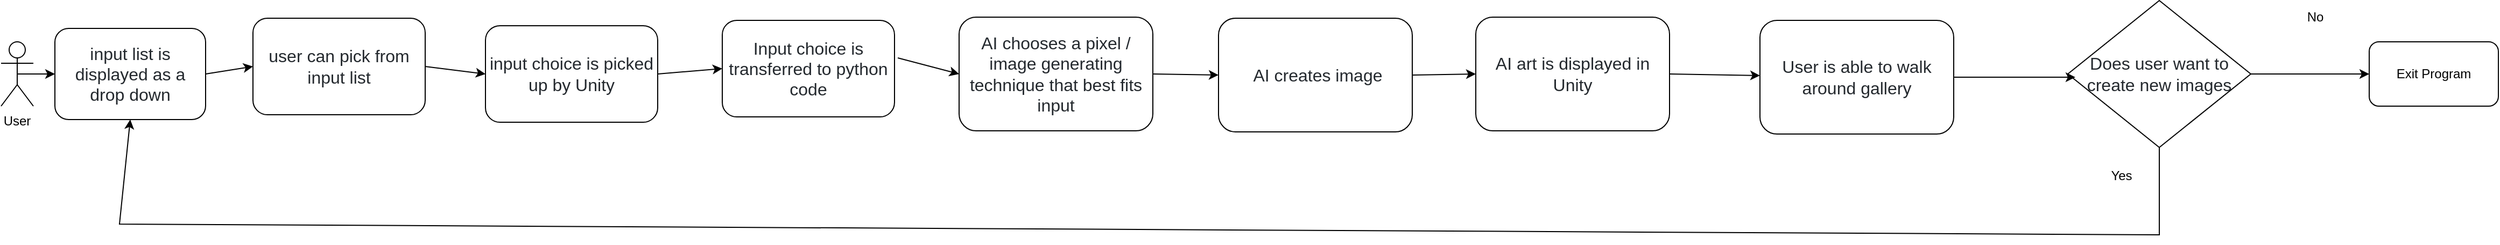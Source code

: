 <mxfile version="20.3.0" type="device"><diagram id="C5RBs43oDa-KdzZeNtuy" name="Page-1"><mxGraphModel dx="1706" dy="952" grid="1" gridSize="10" guides="1" tooltips="1" connect="1" arrows="1" fold="1" page="1" pageScale="1" pageWidth="827" pageHeight="1169" math="0" shadow="0"><root><mxCell id="WIyWlLk6GJQsqaUBKTNV-0"/><mxCell id="WIyWlLk6GJQsqaUBKTNV-1" parent="WIyWlLk6GJQsqaUBKTNV-0"/><mxCell id="B8NWNGm2eGzO9SJ4kYKH-9" style="edgeStyle=orthogonalEdgeStyle;rounded=0;orthogonalLoop=1;jettySize=auto;html=1;exitX=0.5;exitY=0.5;exitDx=0;exitDy=0;exitPerimeter=0;" edge="1" parent="WIyWlLk6GJQsqaUBKTNV-1" source="B8NWNGm2eGzO9SJ4kYKH-10" target="B8NWNGm2eGzO9SJ4kYKH-12"><mxGeometry relative="1" as="geometry"><mxPoint x="80" y="80" as="targetPoint"/></mxGeometry></mxCell><mxCell id="B8NWNGm2eGzO9SJ4kYKH-10" value="Actor" style="shape=umlActor;verticalLabelPosition=bottom;verticalAlign=top;html=1;outlineConnect=0;" vertex="1" parent="WIyWlLk6GJQsqaUBKTNV-1"><mxGeometry x="20" y="50" width="30" height="60" as="geometry"/></mxCell><mxCell id="B8NWNGm2eGzO9SJ4kYKH-11" value="User" style="text;html=1;align=center;verticalAlign=middle;whiteSpace=wrap;rounded=0;fillColor=#FFFFFF;" vertex="1" parent="WIyWlLk6GJQsqaUBKTNV-1"><mxGeometry x="20" y="114" width="30" height="20" as="geometry"/></mxCell><mxCell id="B8NWNGm2eGzO9SJ4kYKH-12" value="&lt;span id=&quot;docs-internal-guid-8fb7d328-7fff-267a-5b9d-7c477c72c8ca&quot; style=&quot;font-size: 12pt; font-family: Arial; color: rgb(36, 41, 46); background-color: transparent; font-weight: 400; font-style: normal; font-variant: normal; text-decoration: none; vertical-align: baseline;&quot;&gt;input list is displayed as a drop down&lt;/span&gt;" style="rounded=1;whiteSpace=wrap;html=1;fontSize=12;glass=0;strokeWidth=1;shadow=0;" vertex="1" parent="WIyWlLk6GJQsqaUBKTNV-1"><mxGeometry x="70" y="37.5" width="140" height="85" as="geometry"/></mxCell><mxCell id="B8NWNGm2eGzO9SJ4kYKH-13" value="&lt;span id=&quot;docs-internal-guid-7a7c4d7f-7fff-2a0e-fbe8-c2413da9a382&quot; style=&quot;font-size: 12pt; font-family: Arial; color: rgb(36, 41, 46); background-color: transparent; font-weight: 400; font-style: normal; font-variant: normal; text-decoration: none; vertical-align: baseline;&quot;&gt;user can pick from input list&lt;/span&gt;" style="rounded=1;whiteSpace=wrap;html=1;fontSize=12;glass=0;strokeWidth=1;shadow=0;" vertex="1" parent="WIyWlLk6GJQsqaUBKTNV-1"><mxGeometry x="254" y="28" width="160" height="90" as="geometry"/></mxCell><mxCell id="B8NWNGm2eGzO9SJ4kYKH-14" value="&lt;span id=&quot;docs-internal-guid-cdc51dc1-7fff-b4c0-9bbd-abc4d29ce75b&quot; style=&quot;font-size: 12pt; font-family: Arial; color: rgb(36, 41, 46); background-color: transparent; font-weight: 400; font-style: normal; font-variant: normal; text-decoration: none; vertical-align: baseline;&quot;&gt;input choice is picked up by Unity&lt;/span&gt;" style="rounded=1;whiteSpace=wrap;html=1;fontSize=12;glass=0;strokeWidth=1;shadow=0;" vertex="1" parent="WIyWlLk6GJQsqaUBKTNV-1"><mxGeometry x="470" y="35" width="160" height="90" as="geometry"/></mxCell><mxCell id="B8NWNGm2eGzO9SJ4kYKH-15" value="&lt;span id=&quot;docs-internal-guid-b9ae4071-7fff-de45-961a-15615a77e497&quot; style=&quot;font-size: 12pt; font-family: Arial; color: rgb(36, 41, 46); background-color: transparent; font-weight: 400; font-style: normal; font-variant: normal; text-decoration: none; vertical-align: baseline;&quot;&gt;Input choice is transferred to python code&lt;/span&gt;" style="rounded=1;whiteSpace=wrap;html=1;fontSize=12;glass=0;strokeWidth=1;shadow=0;" vertex="1" parent="WIyWlLk6GJQsqaUBKTNV-1"><mxGeometry x="690" y="30" width="160" height="90" as="geometry"/></mxCell><mxCell id="B8NWNGm2eGzO9SJ4kYKH-16" value="&lt;span id=&quot;docs-internal-guid-aa206cbb-7fff-0fb6-8106-7d482df35403&quot; style=&quot;font-size: 12pt; font-family: Arial; color: rgb(36, 41, 46); background-color: transparent; font-weight: 400; font-style: normal; font-variant: normal; text-decoration: none; vertical-align: baseline;&quot;&gt;AI chooses a pixel / image generating technique that best fits input&lt;/span&gt;" style="rounded=1;whiteSpace=wrap;html=1;fontSize=12;glass=0;strokeWidth=1;shadow=0;" vertex="1" parent="WIyWlLk6GJQsqaUBKTNV-1"><mxGeometry x="910" y="27" width="180" height="106" as="geometry"/></mxCell><mxCell id="B8NWNGm2eGzO9SJ4kYKH-17" value="&lt;span id=&quot;docs-internal-guid-ecd92f4b-7fff-45b0-c233-27889d45701c&quot; style=&quot;font-size: 12pt; font-family: Arial; color: rgb(36, 41, 46); background-color: transparent; font-weight: 400; font-style: normal; font-variant: normal; text-decoration: none; vertical-align: baseline;&quot;&gt;&amp;nbsp;AI creates image &lt;/span&gt;" style="rounded=1;whiteSpace=wrap;html=1;fontSize=12;glass=0;strokeWidth=1;shadow=0;" vertex="1" parent="WIyWlLk6GJQsqaUBKTNV-1"><mxGeometry x="1151" y="28" width="180" height="106" as="geometry"/></mxCell><mxCell id="B8NWNGm2eGzO9SJ4kYKH-18" value="&lt;span id=&quot;docs-internal-guid-0eeaf80f-7fff-7066-6dea-746e33f3ada5&quot; style=&quot;font-size: 12pt; font-family: Arial; color: rgb(36, 41, 46); background-color: transparent; font-weight: 400; font-style: normal; font-variant: normal; text-decoration: none; vertical-align: baseline;&quot;&gt;AI art is displayed in Unity&lt;/span&gt;" style="rounded=1;whiteSpace=wrap;html=1;fontSize=12;glass=0;strokeWidth=1;shadow=0;" vertex="1" parent="WIyWlLk6GJQsqaUBKTNV-1"><mxGeometry x="1390" y="27" width="180" height="106" as="geometry"/></mxCell><mxCell id="B8NWNGm2eGzO9SJ4kYKH-19" value="&lt;span id=&quot;docs-internal-guid-32781fac-7fff-9324-e969-902cbd098d36&quot; style=&quot;font-size: 12pt; font-family: Arial; color: rgb(36, 41, 46); background-color: transparent; font-weight: 400; font-style: normal; font-variant: normal; text-decoration: none; vertical-align: baseline;&quot;&gt;User is able to walk around gallery&lt;/span&gt;" style="rounded=1;whiteSpace=wrap;html=1;fontSize=12;glass=0;strokeWidth=1;shadow=0;" vertex="1" parent="WIyWlLk6GJQsqaUBKTNV-1"><mxGeometry x="1654" y="30" width="180" height="106" as="geometry"/></mxCell><mxCell id="B8NWNGm2eGzO9SJ4kYKH-20" value="" style="endArrow=classic;html=1;rounded=0;exitX=1;exitY=0.5;exitDx=0;exitDy=0;entryX=0;entryY=0.5;entryDx=0;entryDy=0;" edge="1" parent="WIyWlLk6GJQsqaUBKTNV-1" source="B8NWNGm2eGzO9SJ4kYKH-12" target="B8NWNGm2eGzO9SJ4kYKH-13"><mxGeometry width="50" height="50" relative="1" as="geometry"><mxPoint x="700" y="330" as="sourcePoint"/><mxPoint x="750" y="280" as="targetPoint"/></mxGeometry></mxCell><mxCell id="B8NWNGm2eGzO9SJ4kYKH-21" value="" style="endArrow=classic;html=1;rounded=0;exitX=1;exitY=0.5;exitDx=0;exitDy=0;entryX=0;entryY=0.5;entryDx=0;entryDy=0;" edge="1" parent="WIyWlLk6GJQsqaUBKTNV-1" source="B8NWNGm2eGzO9SJ4kYKH-13" target="B8NWNGm2eGzO9SJ4kYKH-14"><mxGeometry width="50" height="50" relative="1" as="geometry"><mxPoint x="700" y="330" as="sourcePoint"/><mxPoint x="750" y="280" as="targetPoint"/></mxGeometry></mxCell><mxCell id="B8NWNGm2eGzO9SJ4kYKH-22" value="" style="endArrow=classic;html=1;rounded=0;exitX=1;exitY=0.5;exitDx=0;exitDy=0;entryX=0;entryY=0.5;entryDx=0;entryDy=0;" edge="1" parent="WIyWlLk6GJQsqaUBKTNV-1" source="B8NWNGm2eGzO9SJ4kYKH-14" target="B8NWNGm2eGzO9SJ4kYKH-15"><mxGeometry width="50" height="50" relative="1" as="geometry"><mxPoint x="700" y="330" as="sourcePoint"/><mxPoint x="750" y="280" as="targetPoint"/></mxGeometry></mxCell><mxCell id="B8NWNGm2eGzO9SJ4kYKH-23" value="" style="endArrow=classic;html=1;rounded=0;exitX=1;exitY=0.5;exitDx=0;exitDy=0;entryX=0;entryY=0.5;entryDx=0;entryDy=0;" edge="1" parent="WIyWlLk6GJQsqaUBKTNV-1" source="B8NWNGm2eGzO9SJ4kYKH-16" target="B8NWNGm2eGzO9SJ4kYKH-17"><mxGeometry width="50" height="50" relative="1" as="geometry"><mxPoint x="700" y="330" as="sourcePoint"/><mxPoint x="750" y="280" as="targetPoint"/></mxGeometry></mxCell><mxCell id="B8NWNGm2eGzO9SJ4kYKH-24" value="" style="endArrow=classic;html=1;rounded=0;exitX=1.019;exitY=0.389;exitDx=0;exitDy=0;exitPerimeter=0;entryX=0;entryY=0.5;entryDx=0;entryDy=0;" edge="1" parent="WIyWlLk6GJQsqaUBKTNV-1" source="B8NWNGm2eGzO9SJ4kYKH-15" target="B8NWNGm2eGzO9SJ4kYKH-16"><mxGeometry width="50" height="50" relative="1" as="geometry"><mxPoint x="700" y="330" as="sourcePoint"/><mxPoint x="750" y="280" as="targetPoint"/></mxGeometry></mxCell><mxCell id="B8NWNGm2eGzO9SJ4kYKH-26" value="" style="endArrow=classic;html=1;rounded=0;exitX=1;exitY=0.5;exitDx=0;exitDy=0;entryX=0;entryY=0.5;entryDx=0;entryDy=0;" edge="1" parent="WIyWlLk6GJQsqaUBKTNV-1" source="B8NWNGm2eGzO9SJ4kYKH-17" target="B8NWNGm2eGzO9SJ4kYKH-18"><mxGeometry width="50" height="50" relative="1" as="geometry"><mxPoint x="700" y="330" as="sourcePoint"/><mxPoint x="750" y="280" as="targetPoint"/></mxGeometry></mxCell><mxCell id="B8NWNGm2eGzO9SJ4kYKH-27" value="" style="endArrow=classic;html=1;rounded=0;exitX=1;exitY=0.5;exitDx=0;exitDy=0;" edge="1" parent="WIyWlLk6GJQsqaUBKTNV-1" source="B8NWNGm2eGzO9SJ4kYKH-18" target="B8NWNGm2eGzO9SJ4kYKH-19"><mxGeometry width="50" height="50" relative="1" as="geometry"><mxPoint x="1230" y="330" as="sourcePoint"/><mxPoint x="1280" y="280" as="targetPoint"/></mxGeometry></mxCell><mxCell id="B8NWNGm2eGzO9SJ4kYKH-29" value="&lt;span id=&quot;docs-internal-guid-32781fac-7fff-9324-e969-902cbd098d36&quot; style=&quot;font-size: 12pt; font-family: Arial; color: rgb(36, 41, 46); background-color: transparent; font-weight: 400; font-style: normal; font-variant: normal; text-decoration: none; vertical-align: baseline;&quot;&gt;Does user want to create new images&lt;br&gt;&lt;/span&gt;" style="rhombus;whiteSpace=wrap;html=1;" vertex="1" parent="WIyWlLk6GJQsqaUBKTNV-1"><mxGeometry x="1940" y="11.5" width="170" height="137" as="geometry"/></mxCell><mxCell id="B8NWNGm2eGzO9SJ4kYKH-30" value="" style="endArrow=classic;html=1;rounded=0;exitX=1;exitY=0.5;exitDx=0;exitDy=0;entryX=0.041;entryY=0.522;entryDx=0;entryDy=0;entryPerimeter=0;" edge="1" parent="WIyWlLk6GJQsqaUBKTNV-1" source="B8NWNGm2eGzO9SJ4kYKH-19" target="B8NWNGm2eGzO9SJ4kYKH-29"><mxGeometry width="50" height="50" relative="1" as="geometry"><mxPoint x="1620" y="330" as="sourcePoint"/><mxPoint x="1670" y="280" as="targetPoint"/></mxGeometry></mxCell><mxCell id="B8NWNGm2eGzO9SJ4kYKH-31" value="" style="endArrow=classic;html=1;rounded=0;exitX=0.5;exitY=1;exitDx=0;exitDy=0;entryX=0.5;entryY=1;entryDx=0;entryDy=0;" edge="1" parent="WIyWlLk6GJQsqaUBKTNV-1" source="B8NWNGm2eGzO9SJ4kYKH-29" target="B8NWNGm2eGzO9SJ4kYKH-12"><mxGeometry width="50" height="50" relative="1" as="geometry"><mxPoint x="1620" y="330" as="sourcePoint"/><mxPoint x="100" y="240" as="targetPoint"/><Array as="points"><mxPoint x="2025" y="230"/><mxPoint x="130" y="220"/></Array></mxGeometry></mxCell><mxCell id="B8NWNGm2eGzO9SJ4kYKH-32" value="Yes" style="text;html=1;strokeColor=none;fillColor=none;align=center;verticalAlign=middle;whiteSpace=wrap;rounded=0;" vertex="1" parent="WIyWlLk6GJQsqaUBKTNV-1"><mxGeometry x="1960" y="160" width="60" height="30" as="geometry"/></mxCell><mxCell id="B8NWNGm2eGzO9SJ4kYKH-33" value="Exit Program" style="rounded=1;whiteSpace=wrap;html=1;" vertex="1" parent="WIyWlLk6GJQsqaUBKTNV-1"><mxGeometry x="2220" y="50" width="120" height="60" as="geometry"/></mxCell><mxCell id="B8NWNGm2eGzO9SJ4kYKH-34" value="" style="endArrow=classic;html=1;rounded=0;exitX=1;exitY=0.5;exitDx=0;exitDy=0;" edge="1" parent="WIyWlLk6GJQsqaUBKTNV-1" source="B8NWNGm2eGzO9SJ4kYKH-29" target="B8NWNGm2eGzO9SJ4kYKH-33"><mxGeometry width="50" height="50" relative="1" as="geometry"><mxPoint x="1680" y="330" as="sourcePoint"/><mxPoint x="1730" y="280" as="targetPoint"/></mxGeometry></mxCell><mxCell id="B8NWNGm2eGzO9SJ4kYKH-35" value="No" style="text;html=1;strokeColor=none;fillColor=none;align=center;verticalAlign=middle;whiteSpace=wrap;rounded=0;" vertex="1" parent="WIyWlLk6GJQsqaUBKTNV-1"><mxGeometry x="2140" y="11.5" width="60" height="30" as="geometry"/></mxCell></root></mxGraphModel></diagram></mxfile>